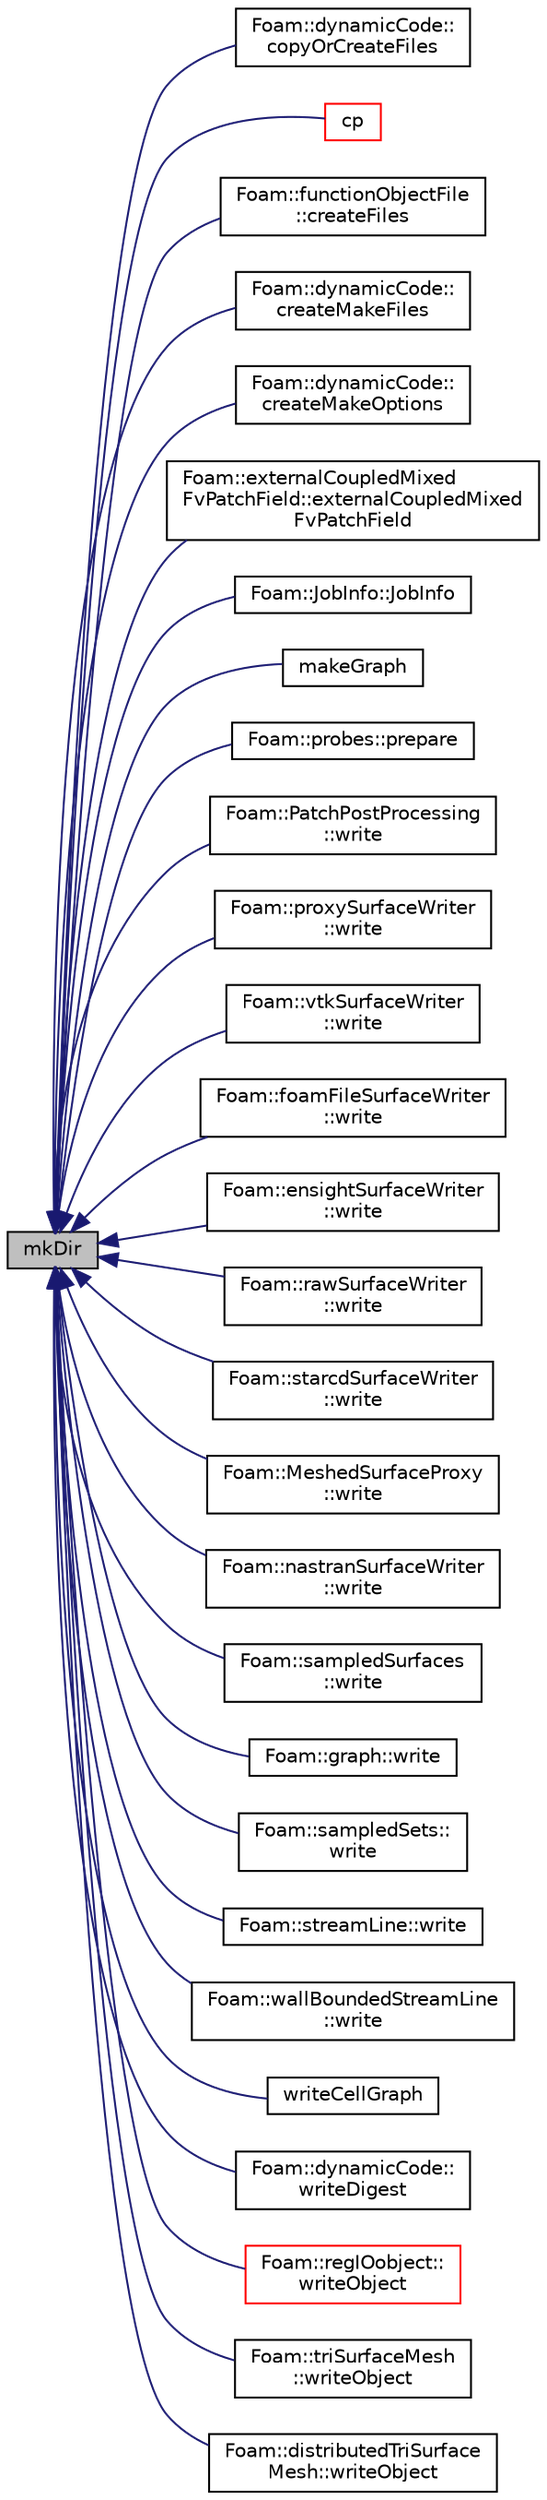 digraph "mkDir"
{
  bgcolor="transparent";
  edge [fontname="Helvetica",fontsize="10",labelfontname="Helvetica",labelfontsize="10"];
  node [fontname="Helvetica",fontsize="10",shape=record];
  rankdir="LR";
  Node1 [label="mkDir",height=0.2,width=0.4,color="black", fillcolor="grey75", style="filled", fontcolor="black"];
  Node1 -> Node2 [dir="back",color="midnightblue",fontsize="10",style="solid",fontname="Helvetica"];
  Node2 [label="Foam::dynamicCode::\lcopyOrCreateFiles",height=0.2,width=0.4,color="black",URL="$a00595.html#aafdce80d9c7bfe4288158f3804c5cd53",tooltip="Copy/create files prior to compilation. "];
  Node1 -> Node3 [dir="back",color="midnightblue",fontsize="10",style="solid",fontname="Helvetica"];
  Node3 [label="cp",height=0.2,width=0.4,color="red",URL="$a10725.html#a90b626bb0848617906ac62a5570c010f",tooltip="Copy, recursively if necessary, the source to the destination. "];
  Node1 -> Node4 [dir="back",color="midnightblue",fontsize="10",style="solid",fontname="Helvetica"];
  Node4 [label="Foam::functionObjectFile\l::createFiles",height=0.2,width=0.4,color="black",URL="$a00868.html#a2d6c3afdb1f10dce6be9079532be0091",tooltip="Create the output file. "];
  Node1 -> Node5 [dir="back",color="midnightblue",fontsize="10",style="solid",fontname="Helvetica"];
  Node5 [label="Foam::dynamicCode::\lcreateMakeFiles",height=0.2,width=0.4,color="black",URL="$a00595.html#a690da8d74d70b093a7950444b2e8622d",tooltip="Copy/create Make/files prior to compilation. "];
  Node1 -> Node6 [dir="back",color="midnightblue",fontsize="10",style="solid",fontname="Helvetica"];
  Node6 [label="Foam::dynamicCode::\lcreateMakeOptions",height=0.2,width=0.4,color="black",URL="$a00595.html#a91d5b400fe8a63c9a7cbf2434c587d56",tooltip="Copy/create Make/options prior to compilation. "];
  Node1 -> Node7 [dir="back",color="midnightblue",fontsize="10",style="solid",fontname="Helvetica"];
  Node7 [label="Foam::externalCoupledMixed\lFvPatchField::externalCoupledMixed\lFvPatchField",height=0.2,width=0.4,color="black",URL="$a00706.html#aa17f0a1f20991f720081b3b219743294",tooltip="Construct from patch, internal field and dictionary. "];
  Node1 -> Node8 [dir="back",color="midnightblue",fontsize="10",style="solid",fontname="Helvetica"];
  Node8 [label="Foam::JobInfo::JobInfo",height=0.2,width=0.4,color="black",URL="$a01218.html#a37755ec761ec7d5d5d4b23a980f78097",tooltip="Construct null. "];
  Node1 -> Node9 [dir="back",color="midnightblue",fontsize="10",style="solid",fontname="Helvetica"];
  Node9 [label="makeGraph",height=0.2,width=0.4,color="black",URL="$a10725.html#a18036b08cdbe6df94e4722bf03687851"];
  Node1 -> Node10 [dir="back",color="midnightblue",fontsize="10",style="solid",fontname="Helvetica"];
  Node10 [label="Foam::probes::prepare",height=0.2,width=0.4,color="black",URL="$a01974.html#a5e55cd815681cedddeb894b90ef68173",tooltip="Classify field type and Open/close file streams,. "];
  Node1 -> Node11 [dir="back",color="midnightblue",fontsize="10",style="solid",fontname="Helvetica"];
  Node11 [label="Foam::PatchPostProcessing\l::write",height=0.2,width=0.4,color="black",URL="$a01810.html#aac759501cf6c7895a70eecbef0226ae1",tooltip="Write post-processing info. "];
  Node1 -> Node12 [dir="back",color="midnightblue",fontsize="10",style="solid",fontname="Helvetica"];
  Node12 [label="Foam::proxySurfaceWriter\l::write",height=0.2,width=0.4,color="black",URL="$a02004.html#ad5913f94e1297015c7ff49f70e093fe4",tooltip="Write single surface geometry to file. "];
  Node1 -> Node13 [dir="back",color="midnightblue",fontsize="10",style="solid",fontname="Helvetica"];
  Node13 [label="Foam::vtkSurfaceWriter\l::write",height=0.2,width=0.4,color="black",URL="$a02818.html#ad5913f94e1297015c7ff49f70e093fe4",tooltip="Write single surface geometry to file. "];
  Node1 -> Node14 [dir="back",color="midnightblue",fontsize="10",style="solid",fontname="Helvetica"];
  Node14 [label="Foam::foamFileSurfaceWriter\l::write",height=0.2,width=0.4,color="black",URL="$a00850.html#ad5913f94e1297015c7ff49f70e093fe4",tooltip="Write single surface geometry to file. "];
  Node1 -> Node15 [dir="back",color="midnightblue",fontsize="10",style="solid",fontname="Helvetica"];
  Node15 [label="Foam::ensightSurfaceWriter\l::write",height=0.2,width=0.4,color="black",URL="$a00659.html#ad5913f94e1297015c7ff49f70e093fe4",tooltip="Write single surface geometry to file. "];
  Node1 -> Node16 [dir="back",color="midnightblue",fontsize="10",style="solid",fontname="Helvetica"];
  Node16 [label="Foam::rawSurfaceWriter\l::write",height=0.2,width=0.4,color="black",URL="$a02074.html#ad5913f94e1297015c7ff49f70e093fe4",tooltip="Write single surface geometry to file. "];
  Node1 -> Node17 [dir="back",color="midnightblue",fontsize="10",style="solid",fontname="Helvetica"];
  Node17 [label="Foam::starcdSurfaceWriter\l::write",height=0.2,width=0.4,color="black",URL="$a02432.html#ad5913f94e1297015c7ff49f70e093fe4",tooltip="Write single surface geometry to file. "];
  Node1 -> Node18 [dir="back",color="midnightblue",fontsize="10",style="solid",fontname="Helvetica"];
  Node18 [label="Foam::MeshedSurfaceProxy\l::write",height=0.2,width=0.4,color="black",URL="$a01465.html#a88474a581f2965b69efe09bd143a9900",tooltip="Write to database. "];
  Node1 -> Node19 [dir="back",color="midnightblue",fontsize="10",style="solid",fontname="Helvetica"];
  Node19 [label="Foam::nastranSurfaceWriter\l::write",height=0.2,width=0.4,color="black",URL="$a01571.html#ad5913f94e1297015c7ff49f70e093fe4",tooltip="Write single surface geometry to file. "];
  Node1 -> Node20 [dir="back",color="midnightblue",fontsize="10",style="solid",fontname="Helvetica"];
  Node20 [label="Foam::sampledSurfaces\l::write",height=0.2,width=0.4,color="black",URL="$a02231.html#aac759501cf6c7895a70eecbef0226ae1",tooltip="Sample and write. "];
  Node1 -> Node21 [dir="back",color="midnightblue",fontsize="10",style="solid",fontname="Helvetica"];
  Node21 [label="Foam::graph::write",height=0.2,width=0.4,color="black",URL="$a00945.html#ad8659421820fa0abf1bbe55ebdf73ad0",tooltip="Write graph to file in given path, name and format. "];
  Node1 -> Node22 [dir="back",color="midnightblue",fontsize="10",style="solid",fontname="Helvetica"];
  Node22 [label="Foam::sampledSets::\lwrite",height=0.2,width=0.4,color="black",URL="$a02229.html#aac759501cf6c7895a70eecbef0226ae1",tooltip="Sample and write. "];
  Node1 -> Node23 [dir="back",color="midnightblue",fontsize="10",style="solid",fontname="Helvetica"];
  Node23 [label="Foam::streamLine::write",height=0.2,width=0.4,color="black",URL="$a02452.html#aac759501cf6c7895a70eecbef0226ae1",tooltip="Calculate the field average data and write. "];
  Node1 -> Node24 [dir="back",color="midnightblue",fontsize="10",style="solid",fontname="Helvetica"];
  Node24 [label="Foam::wallBoundedStreamLine\l::write",height=0.2,width=0.4,color="black",URL="$a02825.html#aac759501cf6c7895a70eecbef0226ae1",tooltip="Calculate the field average data and write. "];
  Node1 -> Node25 [dir="back",color="midnightblue",fontsize="10",style="solid",fontname="Helvetica"];
  Node25 [label="writeCellGraph",height=0.2,width=0.4,color="black",URL="$a10725.html#a47137e670f997e073d939332ed3b14f8"];
  Node1 -> Node26 [dir="back",color="midnightblue",fontsize="10",style="solid",fontname="Helvetica"];
  Node26 [label="Foam::dynamicCode::\lwriteDigest",height=0.2,width=0.4,color="black",URL="$a00595.html#a5a15bf3aa52c717e7b395643600b3b7b",tooltip="Write digest to Make/SHA1Digest. "];
  Node1 -> Node27 [dir="back",color="midnightblue",fontsize="10",style="solid",fontname="Helvetica"];
  Node27 [label="Foam::regIOobject::\lwriteObject",height=0.2,width=0.4,color="red",URL="$a02145.html#a25cce2a2cb8ccf489894549d23b116c8",tooltip="Write using given format, version and compression. "];
  Node1 -> Node28 [dir="back",color="midnightblue",fontsize="10",style="solid",fontname="Helvetica"];
  Node28 [label="Foam::triSurfaceMesh\l::writeObject",height=0.2,width=0.4,color="black",URL="$a02683.html#aa4d5557147f7b9288cfbf5222d503307",tooltip="Write using given format, version and compression. "];
  Node1 -> Node29 [dir="back",color="midnightblue",fontsize="10",style="solid",fontname="Helvetica"];
  Node29 [label="Foam::distributedTriSurface\lMesh::writeObject",height=0.2,width=0.4,color="black",URL="$a00559.html#aa4d5557147f7b9288cfbf5222d503307",tooltip="Write using given format, version and compression. "];
}
